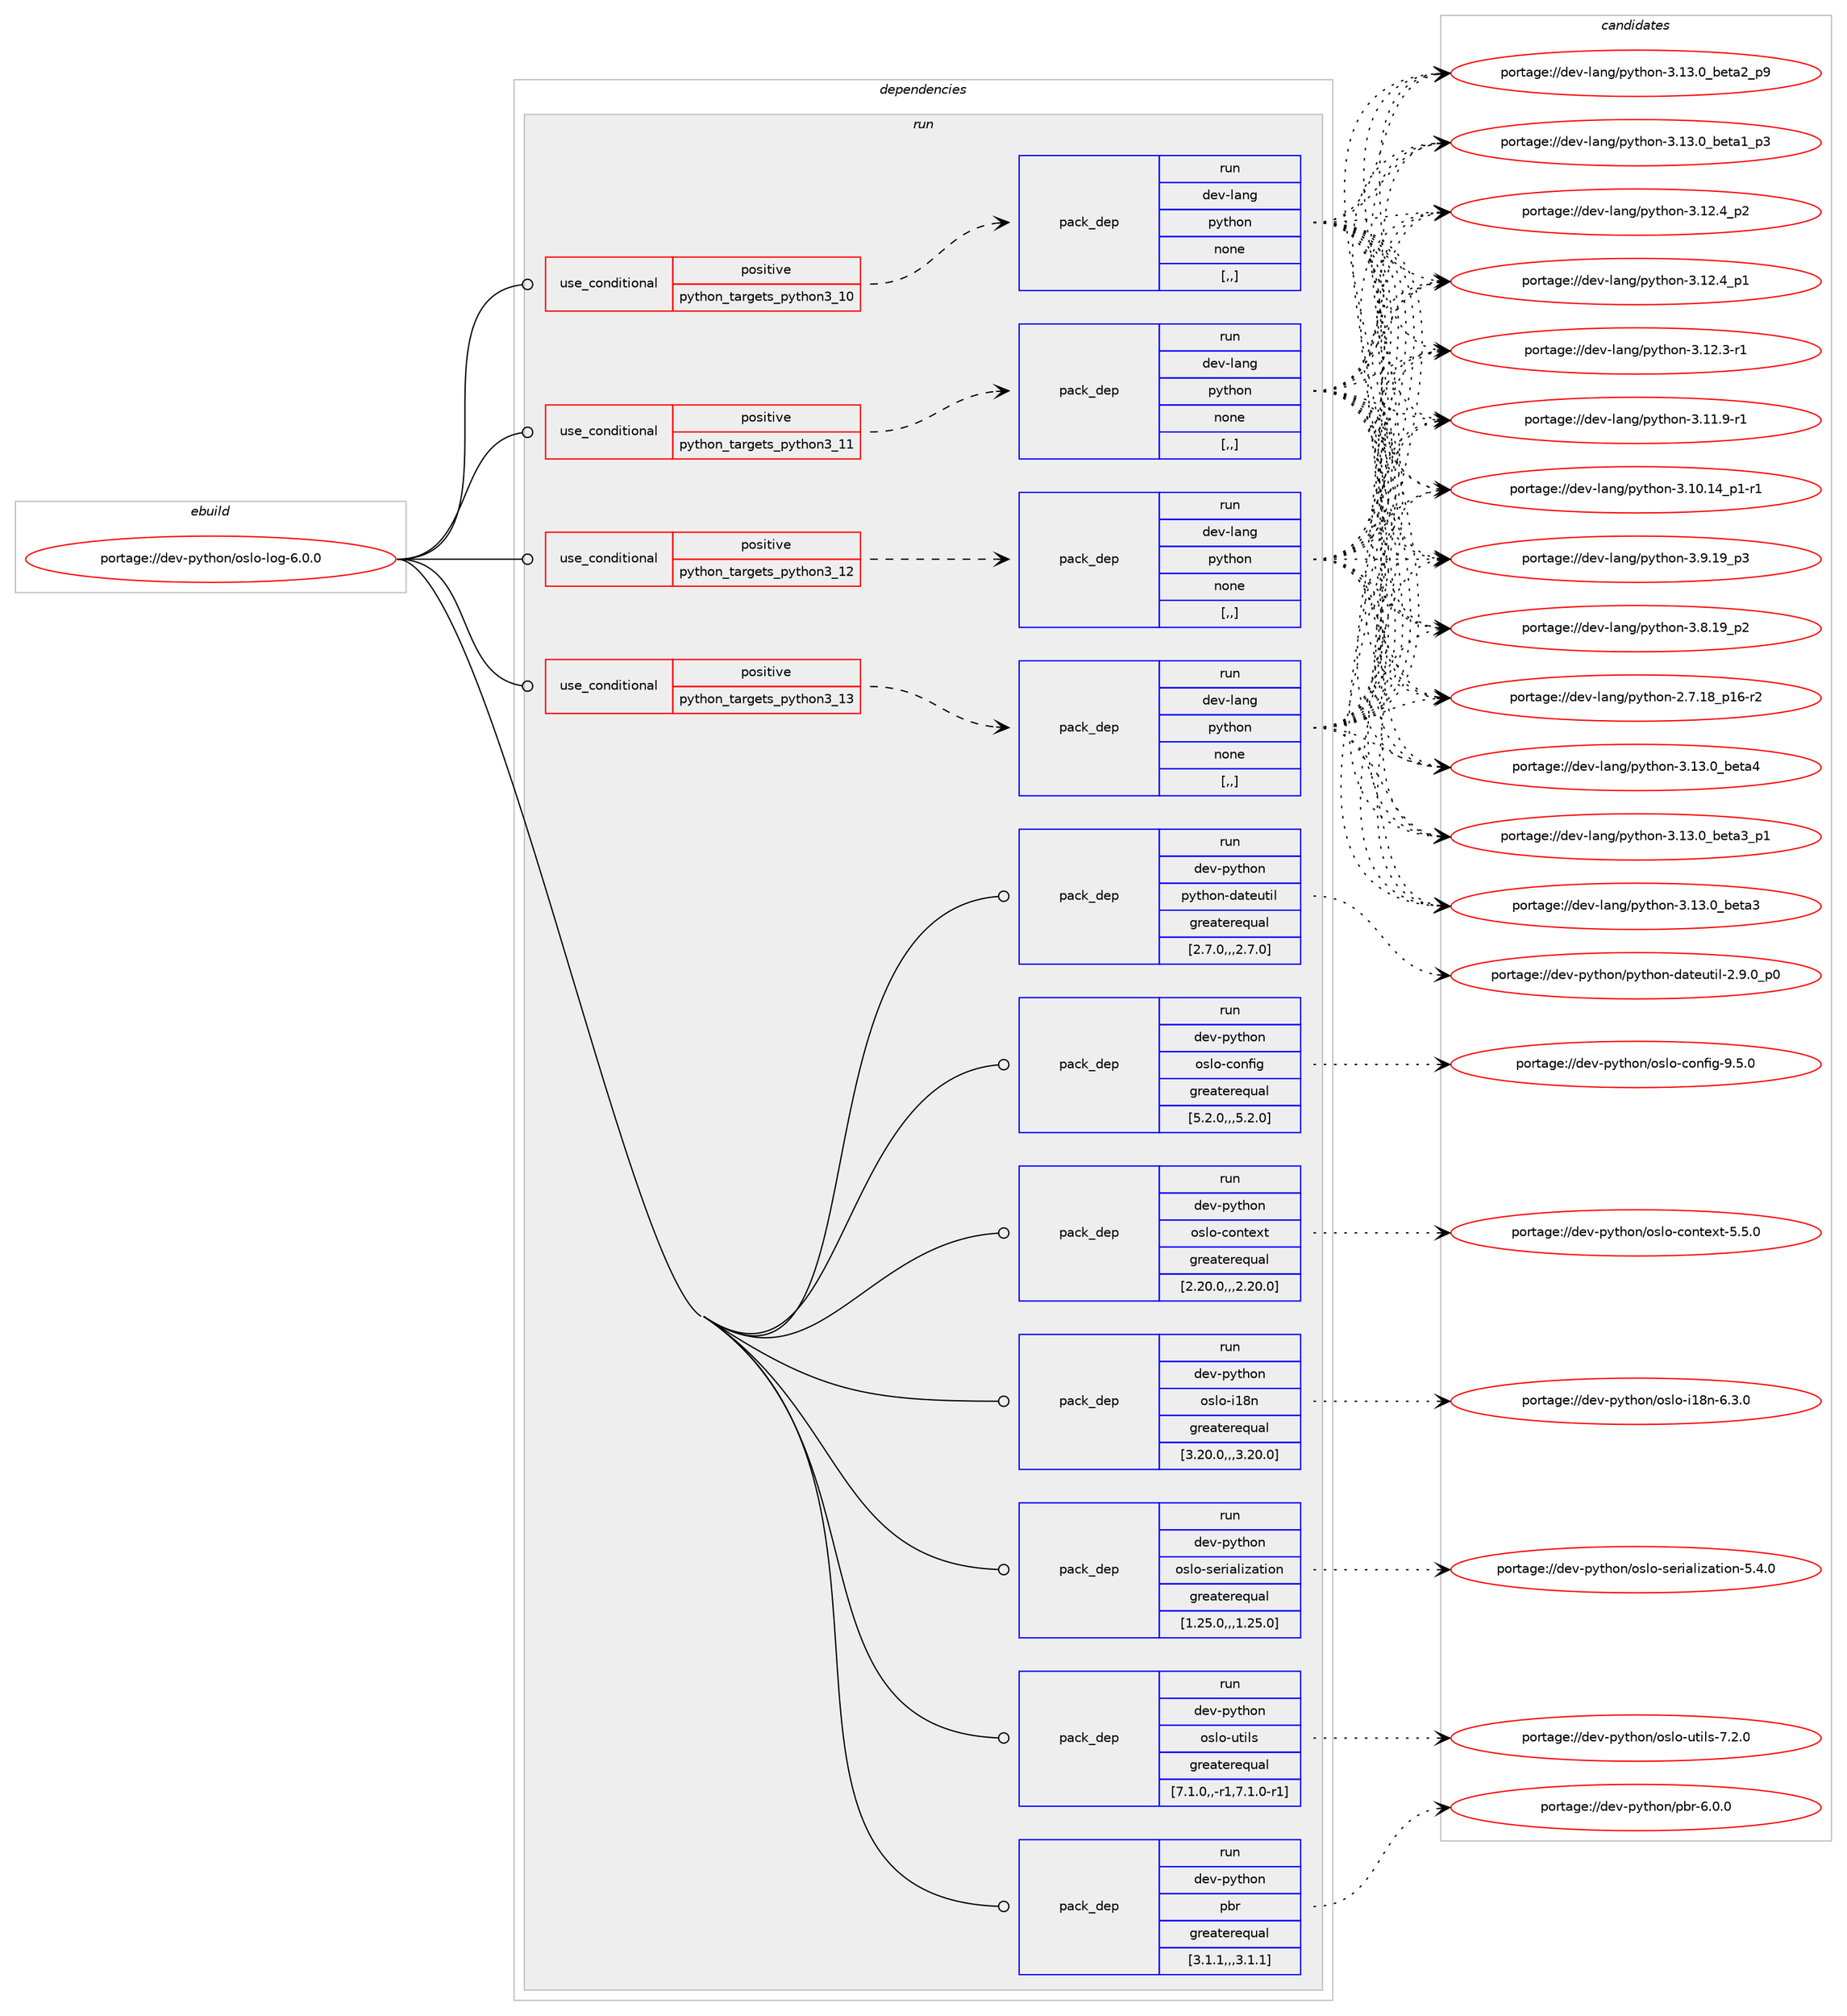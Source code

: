 digraph prolog {

# *************
# Graph options
# *************

newrank=true;
concentrate=true;
compound=true;
graph [rankdir=LR,fontname=Helvetica,fontsize=10,ranksep=1.5];#, ranksep=2.5, nodesep=0.2];
edge  [arrowhead=vee];
node  [fontname=Helvetica,fontsize=10];

# **********
# The ebuild
# **********

subgraph cluster_leftcol {
color=gray;
label=<<i>ebuild</i>>;
id [label="portage://dev-python/oslo-log-6.0.0", color=red, width=4, href="../dev-python/oslo-log-6.0.0.svg"];
}

# ****************
# The dependencies
# ****************

subgraph cluster_midcol {
color=gray;
label=<<i>dependencies</i>>;
subgraph cluster_compile {
fillcolor="#eeeeee";
style=filled;
label=<<i>compile</i>>;
}
subgraph cluster_compileandrun {
fillcolor="#eeeeee";
style=filled;
label=<<i>compile and run</i>>;
}
subgraph cluster_run {
fillcolor="#eeeeee";
style=filled;
label=<<i>run</i>>;
subgraph cond35589 {
dependency153413 [label=<<TABLE BORDER="0" CELLBORDER="1" CELLSPACING="0" CELLPADDING="4"><TR><TD ROWSPAN="3" CELLPADDING="10">use_conditional</TD></TR><TR><TD>positive</TD></TR><TR><TD>python_targets_python3_10</TD></TR></TABLE>>, shape=none, color=red];
subgraph pack116574 {
dependency153414 [label=<<TABLE BORDER="0" CELLBORDER="1" CELLSPACING="0" CELLPADDING="4" WIDTH="220"><TR><TD ROWSPAN="6" CELLPADDING="30">pack_dep</TD></TR><TR><TD WIDTH="110">run</TD></TR><TR><TD>dev-lang</TD></TR><TR><TD>python</TD></TR><TR><TD>none</TD></TR><TR><TD>[,,]</TD></TR></TABLE>>, shape=none, color=blue];
}
dependency153413:e -> dependency153414:w [weight=20,style="dashed",arrowhead="vee"];
}
id:e -> dependency153413:w [weight=20,style="solid",arrowhead="odot"];
subgraph cond35590 {
dependency153415 [label=<<TABLE BORDER="0" CELLBORDER="1" CELLSPACING="0" CELLPADDING="4"><TR><TD ROWSPAN="3" CELLPADDING="10">use_conditional</TD></TR><TR><TD>positive</TD></TR><TR><TD>python_targets_python3_11</TD></TR></TABLE>>, shape=none, color=red];
subgraph pack116575 {
dependency153416 [label=<<TABLE BORDER="0" CELLBORDER="1" CELLSPACING="0" CELLPADDING="4" WIDTH="220"><TR><TD ROWSPAN="6" CELLPADDING="30">pack_dep</TD></TR><TR><TD WIDTH="110">run</TD></TR><TR><TD>dev-lang</TD></TR><TR><TD>python</TD></TR><TR><TD>none</TD></TR><TR><TD>[,,]</TD></TR></TABLE>>, shape=none, color=blue];
}
dependency153415:e -> dependency153416:w [weight=20,style="dashed",arrowhead="vee"];
}
id:e -> dependency153415:w [weight=20,style="solid",arrowhead="odot"];
subgraph cond35591 {
dependency153417 [label=<<TABLE BORDER="0" CELLBORDER="1" CELLSPACING="0" CELLPADDING="4"><TR><TD ROWSPAN="3" CELLPADDING="10">use_conditional</TD></TR><TR><TD>positive</TD></TR><TR><TD>python_targets_python3_12</TD></TR></TABLE>>, shape=none, color=red];
subgraph pack116576 {
dependency153418 [label=<<TABLE BORDER="0" CELLBORDER="1" CELLSPACING="0" CELLPADDING="4" WIDTH="220"><TR><TD ROWSPAN="6" CELLPADDING="30">pack_dep</TD></TR><TR><TD WIDTH="110">run</TD></TR><TR><TD>dev-lang</TD></TR><TR><TD>python</TD></TR><TR><TD>none</TD></TR><TR><TD>[,,]</TD></TR></TABLE>>, shape=none, color=blue];
}
dependency153417:e -> dependency153418:w [weight=20,style="dashed",arrowhead="vee"];
}
id:e -> dependency153417:w [weight=20,style="solid",arrowhead="odot"];
subgraph cond35592 {
dependency153419 [label=<<TABLE BORDER="0" CELLBORDER="1" CELLSPACING="0" CELLPADDING="4"><TR><TD ROWSPAN="3" CELLPADDING="10">use_conditional</TD></TR><TR><TD>positive</TD></TR><TR><TD>python_targets_python3_13</TD></TR></TABLE>>, shape=none, color=red];
subgraph pack116577 {
dependency153420 [label=<<TABLE BORDER="0" CELLBORDER="1" CELLSPACING="0" CELLPADDING="4" WIDTH="220"><TR><TD ROWSPAN="6" CELLPADDING="30">pack_dep</TD></TR><TR><TD WIDTH="110">run</TD></TR><TR><TD>dev-lang</TD></TR><TR><TD>python</TD></TR><TR><TD>none</TD></TR><TR><TD>[,,]</TD></TR></TABLE>>, shape=none, color=blue];
}
dependency153419:e -> dependency153420:w [weight=20,style="dashed",arrowhead="vee"];
}
id:e -> dependency153419:w [weight=20,style="solid",arrowhead="odot"];
subgraph pack116578 {
dependency153421 [label=<<TABLE BORDER="0" CELLBORDER="1" CELLSPACING="0" CELLPADDING="4" WIDTH="220"><TR><TD ROWSPAN="6" CELLPADDING="30">pack_dep</TD></TR><TR><TD WIDTH="110">run</TD></TR><TR><TD>dev-python</TD></TR><TR><TD>oslo-config</TD></TR><TR><TD>greaterequal</TD></TR><TR><TD>[5.2.0,,,5.2.0]</TD></TR></TABLE>>, shape=none, color=blue];
}
id:e -> dependency153421:w [weight=20,style="solid",arrowhead="odot"];
subgraph pack116579 {
dependency153422 [label=<<TABLE BORDER="0" CELLBORDER="1" CELLSPACING="0" CELLPADDING="4" WIDTH="220"><TR><TD ROWSPAN="6" CELLPADDING="30">pack_dep</TD></TR><TR><TD WIDTH="110">run</TD></TR><TR><TD>dev-python</TD></TR><TR><TD>oslo-context</TD></TR><TR><TD>greaterequal</TD></TR><TR><TD>[2.20.0,,,2.20.0]</TD></TR></TABLE>>, shape=none, color=blue];
}
id:e -> dependency153422:w [weight=20,style="solid",arrowhead="odot"];
subgraph pack116580 {
dependency153423 [label=<<TABLE BORDER="0" CELLBORDER="1" CELLSPACING="0" CELLPADDING="4" WIDTH="220"><TR><TD ROWSPAN="6" CELLPADDING="30">pack_dep</TD></TR><TR><TD WIDTH="110">run</TD></TR><TR><TD>dev-python</TD></TR><TR><TD>oslo-i18n</TD></TR><TR><TD>greaterequal</TD></TR><TR><TD>[3.20.0,,,3.20.0]</TD></TR></TABLE>>, shape=none, color=blue];
}
id:e -> dependency153423:w [weight=20,style="solid",arrowhead="odot"];
subgraph pack116581 {
dependency153424 [label=<<TABLE BORDER="0" CELLBORDER="1" CELLSPACING="0" CELLPADDING="4" WIDTH="220"><TR><TD ROWSPAN="6" CELLPADDING="30">pack_dep</TD></TR><TR><TD WIDTH="110">run</TD></TR><TR><TD>dev-python</TD></TR><TR><TD>oslo-serialization</TD></TR><TR><TD>greaterequal</TD></TR><TR><TD>[1.25.0,,,1.25.0]</TD></TR></TABLE>>, shape=none, color=blue];
}
id:e -> dependency153424:w [weight=20,style="solid",arrowhead="odot"];
subgraph pack116582 {
dependency153425 [label=<<TABLE BORDER="0" CELLBORDER="1" CELLSPACING="0" CELLPADDING="4" WIDTH="220"><TR><TD ROWSPAN="6" CELLPADDING="30">pack_dep</TD></TR><TR><TD WIDTH="110">run</TD></TR><TR><TD>dev-python</TD></TR><TR><TD>oslo-utils</TD></TR><TR><TD>greaterequal</TD></TR><TR><TD>[7.1.0,,-r1,7.1.0-r1]</TD></TR></TABLE>>, shape=none, color=blue];
}
id:e -> dependency153425:w [weight=20,style="solid",arrowhead="odot"];
subgraph pack116583 {
dependency153426 [label=<<TABLE BORDER="0" CELLBORDER="1" CELLSPACING="0" CELLPADDING="4" WIDTH="220"><TR><TD ROWSPAN="6" CELLPADDING="30">pack_dep</TD></TR><TR><TD WIDTH="110">run</TD></TR><TR><TD>dev-python</TD></TR><TR><TD>pbr</TD></TR><TR><TD>greaterequal</TD></TR><TR><TD>[3.1.1,,,3.1.1]</TD></TR></TABLE>>, shape=none, color=blue];
}
id:e -> dependency153426:w [weight=20,style="solid",arrowhead="odot"];
subgraph pack116584 {
dependency153427 [label=<<TABLE BORDER="0" CELLBORDER="1" CELLSPACING="0" CELLPADDING="4" WIDTH="220"><TR><TD ROWSPAN="6" CELLPADDING="30">pack_dep</TD></TR><TR><TD WIDTH="110">run</TD></TR><TR><TD>dev-python</TD></TR><TR><TD>python-dateutil</TD></TR><TR><TD>greaterequal</TD></TR><TR><TD>[2.7.0,,,2.7.0]</TD></TR></TABLE>>, shape=none, color=blue];
}
id:e -> dependency153427:w [weight=20,style="solid",arrowhead="odot"];
}
}

# **************
# The candidates
# **************

subgraph cluster_choices {
rank=same;
color=gray;
label=<<i>candidates</i>>;

subgraph choice116574 {
color=black;
nodesep=1;
choice1001011184510897110103471121211161041111104551464951464895981011169752 [label="portage://dev-lang/python-3.13.0_beta4", color=red, width=4,href="../dev-lang/python-3.13.0_beta4.svg"];
choice10010111845108971101034711212111610411111045514649514648959810111697519511249 [label="portage://dev-lang/python-3.13.0_beta3_p1", color=red, width=4,href="../dev-lang/python-3.13.0_beta3_p1.svg"];
choice1001011184510897110103471121211161041111104551464951464895981011169751 [label="portage://dev-lang/python-3.13.0_beta3", color=red, width=4,href="../dev-lang/python-3.13.0_beta3.svg"];
choice10010111845108971101034711212111610411111045514649514648959810111697509511257 [label="portage://dev-lang/python-3.13.0_beta2_p9", color=red, width=4,href="../dev-lang/python-3.13.0_beta2_p9.svg"];
choice10010111845108971101034711212111610411111045514649514648959810111697499511251 [label="portage://dev-lang/python-3.13.0_beta1_p3", color=red, width=4,href="../dev-lang/python-3.13.0_beta1_p3.svg"];
choice100101118451089711010347112121116104111110455146495046529511250 [label="portage://dev-lang/python-3.12.4_p2", color=red, width=4,href="../dev-lang/python-3.12.4_p2.svg"];
choice100101118451089711010347112121116104111110455146495046529511249 [label="portage://dev-lang/python-3.12.4_p1", color=red, width=4,href="../dev-lang/python-3.12.4_p1.svg"];
choice100101118451089711010347112121116104111110455146495046514511449 [label="portage://dev-lang/python-3.12.3-r1", color=red, width=4,href="../dev-lang/python-3.12.3-r1.svg"];
choice100101118451089711010347112121116104111110455146494946574511449 [label="portage://dev-lang/python-3.11.9-r1", color=red, width=4,href="../dev-lang/python-3.11.9-r1.svg"];
choice100101118451089711010347112121116104111110455146494846495295112494511449 [label="portage://dev-lang/python-3.10.14_p1-r1", color=red, width=4,href="../dev-lang/python-3.10.14_p1-r1.svg"];
choice100101118451089711010347112121116104111110455146574649579511251 [label="portage://dev-lang/python-3.9.19_p3", color=red, width=4,href="../dev-lang/python-3.9.19_p3.svg"];
choice100101118451089711010347112121116104111110455146564649579511250 [label="portage://dev-lang/python-3.8.19_p2", color=red, width=4,href="../dev-lang/python-3.8.19_p2.svg"];
choice100101118451089711010347112121116104111110455046554649569511249544511450 [label="portage://dev-lang/python-2.7.18_p16-r2", color=red, width=4,href="../dev-lang/python-2.7.18_p16-r2.svg"];
dependency153414:e -> choice1001011184510897110103471121211161041111104551464951464895981011169752:w [style=dotted,weight="100"];
dependency153414:e -> choice10010111845108971101034711212111610411111045514649514648959810111697519511249:w [style=dotted,weight="100"];
dependency153414:e -> choice1001011184510897110103471121211161041111104551464951464895981011169751:w [style=dotted,weight="100"];
dependency153414:e -> choice10010111845108971101034711212111610411111045514649514648959810111697509511257:w [style=dotted,weight="100"];
dependency153414:e -> choice10010111845108971101034711212111610411111045514649514648959810111697499511251:w [style=dotted,weight="100"];
dependency153414:e -> choice100101118451089711010347112121116104111110455146495046529511250:w [style=dotted,weight="100"];
dependency153414:e -> choice100101118451089711010347112121116104111110455146495046529511249:w [style=dotted,weight="100"];
dependency153414:e -> choice100101118451089711010347112121116104111110455146495046514511449:w [style=dotted,weight="100"];
dependency153414:e -> choice100101118451089711010347112121116104111110455146494946574511449:w [style=dotted,weight="100"];
dependency153414:e -> choice100101118451089711010347112121116104111110455146494846495295112494511449:w [style=dotted,weight="100"];
dependency153414:e -> choice100101118451089711010347112121116104111110455146574649579511251:w [style=dotted,weight="100"];
dependency153414:e -> choice100101118451089711010347112121116104111110455146564649579511250:w [style=dotted,weight="100"];
dependency153414:e -> choice100101118451089711010347112121116104111110455046554649569511249544511450:w [style=dotted,weight="100"];
}
subgraph choice116575 {
color=black;
nodesep=1;
choice1001011184510897110103471121211161041111104551464951464895981011169752 [label="portage://dev-lang/python-3.13.0_beta4", color=red, width=4,href="../dev-lang/python-3.13.0_beta4.svg"];
choice10010111845108971101034711212111610411111045514649514648959810111697519511249 [label="portage://dev-lang/python-3.13.0_beta3_p1", color=red, width=4,href="../dev-lang/python-3.13.0_beta3_p1.svg"];
choice1001011184510897110103471121211161041111104551464951464895981011169751 [label="portage://dev-lang/python-3.13.0_beta3", color=red, width=4,href="../dev-lang/python-3.13.0_beta3.svg"];
choice10010111845108971101034711212111610411111045514649514648959810111697509511257 [label="portage://dev-lang/python-3.13.0_beta2_p9", color=red, width=4,href="../dev-lang/python-3.13.0_beta2_p9.svg"];
choice10010111845108971101034711212111610411111045514649514648959810111697499511251 [label="portage://dev-lang/python-3.13.0_beta1_p3", color=red, width=4,href="../dev-lang/python-3.13.0_beta1_p3.svg"];
choice100101118451089711010347112121116104111110455146495046529511250 [label="portage://dev-lang/python-3.12.4_p2", color=red, width=4,href="../dev-lang/python-3.12.4_p2.svg"];
choice100101118451089711010347112121116104111110455146495046529511249 [label="portage://dev-lang/python-3.12.4_p1", color=red, width=4,href="../dev-lang/python-3.12.4_p1.svg"];
choice100101118451089711010347112121116104111110455146495046514511449 [label="portage://dev-lang/python-3.12.3-r1", color=red, width=4,href="../dev-lang/python-3.12.3-r1.svg"];
choice100101118451089711010347112121116104111110455146494946574511449 [label="portage://dev-lang/python-3.11.9-r1", color=red, width=4,href="../dev-lang/python-3.11.9-r1.svg"];
choice100101118451089711010347112121116104111110455146494846495295112494511449 [label="portage://dev-lang/python-3.10.14_p1-r1", color=red, width=4,href="../dev-lang/python-3.10.14_p1-r1.svg"];
choice100101118451089711010347112121116104111110455146574649579511251 [label="portage://dev-lang/python-3.9.19_p3", color=red, width=4,href="../dev-lang/python-3.9.19_p3.svg"];
choice100101118451089711010347112121116104111110455146564649579511250 [label="portage://dev-lang/python-3.8.19_p2", color=red, width=4,href="../dev-lang/python-3.8.19_p2.svg"];
choice100101118451089711010347112121116104111110455046554649569511249544511450 [label="portage://dev-lang/python-2.7.18_p16-r2", color=red, width=4,href="../dev-lang/python-2.7.18_p16-r2.svg"];
dependency153416:e -> choice1001011184510897110103471121211161041111104551464951464895981011169752:w [style=dotted,weight="100"];
dependency153416:e -> choice10010111845108971101034711212111610411111045514649514648959810111697519511249:w [style=dotted,weight="100"];
dependency153416:e -> choice1001011184510897110103471121211161041111104551464951464895981011169751:w [style=dotted,weight="100"];
dependency153416:e -> choice10010111845108971101034711212111610411111045514649514648959810111697509511257:w [style=dotted,weight="100"];
dependency153416:e -> choice10010111845108971101034711212111610411111045514649514648959810111697499511251:w [style=dotted,weight="100"];
dependency153416:e -> choice100101118451089711010347112121116104111110455146495046529511250:w [style=dotted,weight="100"];
dependency153416:e -> choice100101118451089711010347112121116104111110455146495046529511249:w [style=dotted,weight="100"];
dependency153416:e -> choice100101118451089711010347112121116104111110455146495046514511449:w [style=dotted,weight="100"];
dependency153416:e -> choice100101118451089711010347112121116104111110455146494946574511449:w [style=dotted,weight="100"];
dependency153416:e -> choice100101118451089711010347112121116104111110455146494846495295112494511449:w [style=dotted,weight="100"];
dependency153416:e -> choice100101118451089711010347112121116104111110455146574649579511251:w [style=dotted,weight="100"];
dependency153416:e -> choice100101118451089711010347112121116104111110455146564649579511250:w [style=dotted,weight="100"];
dependency153416:e -> choice100101118451089711010347112121116104111110455046554649569511249544511450:w [style=dotted,weight="100"];
}
subgraph choice116576 {
color=black;
nodesep=1;
choice1001011184510897110103471121211161041111104551464951464895981011169752 [label="portage://dev-lang/python-3.13.0_beta4", color=red, width=4,href="../dev-lang/python-3.13.0_beta4.svg"];
choice10010111845108971101034711212111610411111045514649514648959810111697519511249 [label="portage://dev-lang/python-3.13.0_beta3_p1", color=red, width=4,href="../dev-lang/python-3.13.0_beta3_p1.svg"];
choice1001011184510897110103471121211161041111104551464951464895981011169751 [label="portage://dev-lang/python-3.13.0_beta3", color=red, width=4,href="../dev-lang/python-3.13.0_beta3.svg"];
choice10010111845108971101034711212111610411111045514649514648959810111697509511257 [label="portage://dev-lang/python-3.13.0_beta2_p9", color=red, width=4,href="../dev-lang/python-3.13.0_beta2_p9.svg"];
choice10010111845108971101034711212111610411111045514649514648959810111697499511251 [label="portage://dev-lang/python-3.13.0_beta1_p3", color=red, width=4,href="../dev-lang/python-3.13.0_beta1_p3.svg"];
choice100101118451089711010347112121116104111110455146495046529511250 [label="portage://dev-lang/python-3.12.4_p2", color=red, width=4,href="../dev-lang/python-3.12.4_p2.svg"];
choice100101118451089711010347112121116104111110455146495046529511249 [label="portage://dev-lang/python-3.12.4_p1", color=red, width=4,href="../dev-lang/python-3.12.4_p1.svg"];
choice100101118451089711010347112121116104111110455146495046514511449 [label="portage://dev-lang/python-3.12.3-r1", color=red, width=4,href="../dev-lang/python-3.12.3-r1.svg"];
choice100101118451089711010347112121116104111110455146494946574511449 [label="portage://dev-lang/python-3.11.9-r1", color=red, width=4,href="../dev-lang/python-3.11.9-r1.svg"];
choice100101118451089711010347112121116104111110455146494846495295112494511449 [label="portage://dev-lang/python-3.10.14_p1-r1", color=red, width=4,href="../dev-lang/python-3.10.14_p1-r1.svg"];
choice100101118451089711010347112121116104111110455146574649579511251 [label="portage://dev-lang/python-3.9.19_p3", color=red, width=4,href="../dev-lang/python-3.9.19_p3.svg"];
choice100101118451089711010347112121116104111110455146564649579511250 [label="portage://dev-lang/python-3.8.19_p2", color=red, width=4,href="../dev-lang/python-3.8.19_p2.svg"];
choice100101118451089711010347112121116104111110455046554649569511249544511450 [label="portage://dev-lang/python-2.7.18_p16-r2", color=red, width=4,href="../dev-lang/python-2.7.18_p16-r2.svg"];
dependency153418:e -> choice1001011184510897110103471121211161041111104551464951464895981011169752:w [style=dotted,weight="100"];
dependency153418:e -> choice10010111845108971101034711212111610411111045514649514648959810111697519511249:w [style=dotted,weight="100"];
dependency153418:e -> choice1001011184510897110103471121211161041111104551464951464895981011169751:w [style=dotted,weight="100"];
dependency153418:e -> choice10010111845108971101034711212111610411111045514649514648959810111697509511257:w [style=dotted,weight="100"];
dependency153418:e -> choice10010111845108971101034711212111610411111045514649514648959810111697499511251:w [style=dotted,weight="100"];
dependency153418:e -> choice100101118451089711010347112121116104111110455146495046529511250:w [style=dotted,weight="100"];
dependency153418:e -> choice100101118451089711010347112121116104111110455146495046529511249:w [style=dotted,weight="100"];
dependency153418:e -> choice100101118451089711010347112121116104111110455146495046514511449:w [style=dotted,weight="100"];
dependency153418:e -> choice100101118451089711010347112121116104111110455146494946574511449:w [style=dotted,weight="100"];
dependency153418:e -> choice100101118451089711010347112121116104111110455146494846495295112494511449:w [style=dotted,weight="100"];
dependency153418:e -> choice100101118451089711010347112121116104111110455146574649579511251:w [style=dotted,weight="100"];
dependency153418:e -> choice100101118451089711010347112121116104111110455146564649579511250:w [style=dotted,weight="100"];
dependency153418:e -> choice100101118451089711010347112121116104111110455046554649569511249544511450:w [style=dotted,weight="100"];
}
subgraph choice116577 {
color=black;
nodesep=1;
choice1001011184510897110103471121211161041111104551464951464895981011169752 [label="portage://dev-lang/python-3.13.0_beta4", color=red, width=4,href="../dev-lang/python-3.13.0_beta4.svg"];
choice10010111845108971101034711212111610411111045514649514648959810111697519511249 [label="portage://dev-lang/python-3.13.0_beta3_p1", color=red, width=4,href="../dev-lang/python-3.13.0_beta3_p1.svg"];
choice1001011184510897110103471121211161041111104551464951464895981011169751 [label="portage://dev-lang/python-3.13.0_beta3", color=red, width=4,href="../dev-lang/python-3.13.0_beta3.svg"];
choice10010111845108971101034711212111610411111045514649514648959810111697509511257 [label="portage://dev-lang/python-3.13.0_beta2_p9", color=red, width=4,href="../dev-lang/python-3.13.0_beta2_p9.svg"];
choice10010111845108971101034711212111610411111045514649514648959810111697499511251 [label="portage://dev-lang/python-3.13.0_beta1_p3", color=red, width=4,href="../dev-lang/python-3.13.0_beta1_p3.svg"];
choice100101118451089711010347112121116104111110455146495046529511250 [label="portage://dev-lang/python-3.12.4_p2", color=red, width=4,href="../dev-lang/python-3.12.4_p2.svg"];
choice100101118451089711010347112121116104111110455146495046529511249 [label="portage://dev-lang/python-3.12.4_p1", color=red, width=4,href="../dev-lang/python-3.12.4_p1.svg"];
choice100101118451089711010347112121116104111110455146495046514511449 [label="portage://dev-lang/python-3.12.3-r1", color=red, width=4,href="../dev-lang/python-3.12.3-r1.svg"];
choice100101118451089711010347112121116104111110455146494946574511449 [label="portage://dev-lang/python-3.11.9-r1", color=red, width=4,href="../dev-lang/python-3.11.9-r1.svg"];
choice100101118451089711010347112121116104111110455146494846495295112494511449 [label="portage://dev-lang/python-3.10.14_p1-r1", color=red, width=4,href="../dev-lang/python-3.10.14_p1-r1.svg"];
choice100101118451089711010347112121116104111110455146574649579511251 [label="portage://dev-lang/python-3.9.19_p3", color=red, width=4,href="../dev-lang/python-3.9.19_p3.svg"];
choice100101118451089711010347112121116104111110455146564649579511250 [label="portage://dev-lang/python-3.8.19_p2", color=red, width=4,href="../dev-lang/python-3.8.19_p2.svg"];
choice100101118451089711010347112121116104111110455046554649569511249544511450 [label="portage://dev-lang/python-2.7.18_p16-r2", color=red, width=4,href="../dev-lang/python-2.7.18_p16-r2.svg"];
dependency153420:e -> choice1001011184510897110103471121211161041111104551464951464895981011169752:w [style=dotted,weight="100"];
dependency153420:e -> choice10010111845108971101034711212111610411111045514649514648959810111697519511249:w [style=dotted,weight="100"];
dependency153420:e -> choice1001011184510897110103471121211161041111104551464951464895981011169751:w [style=dotted,weight="100"];
dependency153420:e -> choice10010111845108971101034711212111610411111045514649514648959810111697509511257:w [style=dotted,weight="100"];
dependency153420:e -> choice10010111845108971101034711212111610411111045514649514648959810111697499511251:w [style=dotted,weight="100"];
dependency153420:e -> choice100101118451089711010347112121116104111110455146495046529511250:w [style=dotted,weight="100"];
dependency153420:e -> choice100101118451089711010347112121116104111110455146495046529511249:w [style=dotted,weight="100"];
dependency153420:e -> choice100101118451089711010347112121116104111110455146495046514511449:w [style=dotted,weight="100"];
dependency153420:e -> choice100101118451089711010347112121116104111110455146494946574511449:w [style=dotted,weight="100"];
dependency153420:e -> choice100101118451089711010347112121116104111110455146494846495295112494511449:w [style=dotted,weight="100"];
dependency153420:e -> choice100101118451089711010347112121116104111110455146574649579511251:w [style=dotted,weight="100"];
dependency153420:e -> choice100101118451089711010347112121116104111110455146564649579511250:w [style=dotted,weight="100"];
dependency153420:e -> choice100101118451089711010347112121116104111110455046554649569511249544511450:w [style=dotted,weight="100"];
}
subgraph choice116578 {
color=black;
nodesep=1;
choice10010111845112121116104111110471111151081114599111110102105103455746534648 [label="portage://dev-python/oslo-config-9.5.0", color=red, width=4,href="../dev-python/oslo-config-9.5.0.svg"];
dependency153421:e -> choice10010111845112121116104111110471111151081114599111110102105103455746534648:w [style=dotted,weight="100"];
}
subgraph choice116579 {
color=black;
nodesep=1;
choice10010111845112121116104111110471111151081114599111110116101120116455346534648 [label="portage://dev-python/oslo-context-5.5.0", color=red, width=4,href="../dev-python/oslo-context-5.5.0.svg"];
dependency153422:e -> choice10010111845112121116104111110471111151081114599111110116101120116455346534648:w [style=dotted,weight="100"];
}
subgraph choice116580 {
color=black;
nodesep=1;
choice1001011184511212111610411111047111115108111451054956110455446514648 [label="portage://dev-python/oslo-i18n-6.3.0", color=red, width=4,href="../dev-python/oslo-i18n-6.3.0.svg"];
dependency153423:e -> choice1001011184511212111610411111047111115108111451054956110455446514648:w [style=dotted,weight="100"];
}
subgraph choice116581 {
color=black;
nodesep=1;
choice1001011184511212111610411111047111115108111451151011141059710810512297116105111110455346524648 [label="portage://dev-python/oslo-serialization-5.4.0", color=red, width=4,href="../dev-python/oslo-serialization-5.4.0.svg"];
dependency153424:e -> choice1001011184511212111610411111047111115108111451151011141059710810512297116105111110455346524648:w [style=dotted,weight="100"];
}
subgraph choice116582 {
color=black;
nodesep=1;
choice100101118451121211161041111104711111510811145117116105108115455546504648 [label="portage://dev-python/oslo-utils-7.2.0", color=red, width=4,href="../dev-python/oslo-utils-7.2.0.svg"];
dependency153425:e -> choice100101118451121211161041111104711111510811145117116105108115455546504648:w [style=dotted,weight="100"];
}
subgraph choice116583 {
color=black;
nodesep=1;
choice100101118451121211161041111104711298114455446484648 [label="portage://dev-python/pbr-6.0.0", color=red, width=4,href="../dev-python/pbr-6.0.0.svg"];
dependency153426:e -> choice100101118451121211161041111104711298114455446484648:w [style=dotted,weight="100"];
}
subgraph choice116584 {
color=black;
nodesep=1;
choice100101118451121211161041111104711212111610411111045100971161011171161051084550465746489511248 [label="portage://dev-python/python-dateutil-2.9.0_p0", color=red, width=4,href="../dev-python/python-dateutil-2.9.0_p0.svg"];
dependency153427:e -> choice100101118451121211161041111104711212111610411111045100971161011171161051084550465746489511248:w [style=dotted,weight="100"];
}
}

}
